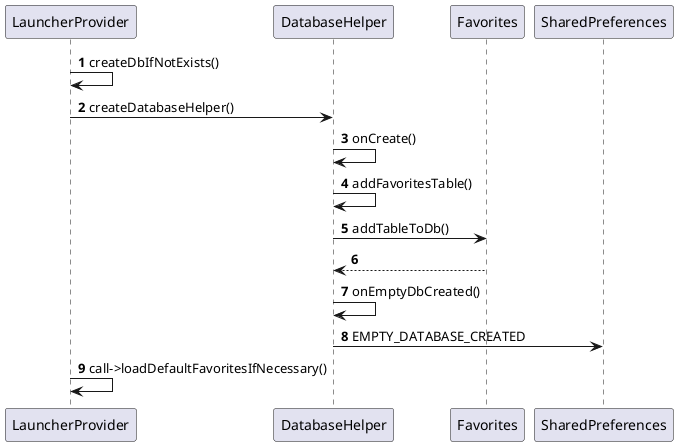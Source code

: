 @startuml
'https://plantuml.com/sequence-diagram

autonumber

LauncherProvider -> LauncherProvider: createDbIfNotExists()
LauncherProvider -> DatabaseHelper: createDatabaseHelper()
DatabaseHelper -> DatabaseHelper: onCreate()
DatabaseHelper -> DatabaseHelper: addFavoritesTable()
DatabaseHelper -> Favorites: addTableToDb()
Favorites --> DatabaseHelper
DatabaseHelper -> DatabaseHelper: onEmptyDbCreated()
DatabaseHelper -> SharedPreferences: EMPTY_DATABASE_CREATED

LauncherProvider -> LauncherProvider: call->loadDefaultFavoritesIfNecessary()


@enduml
